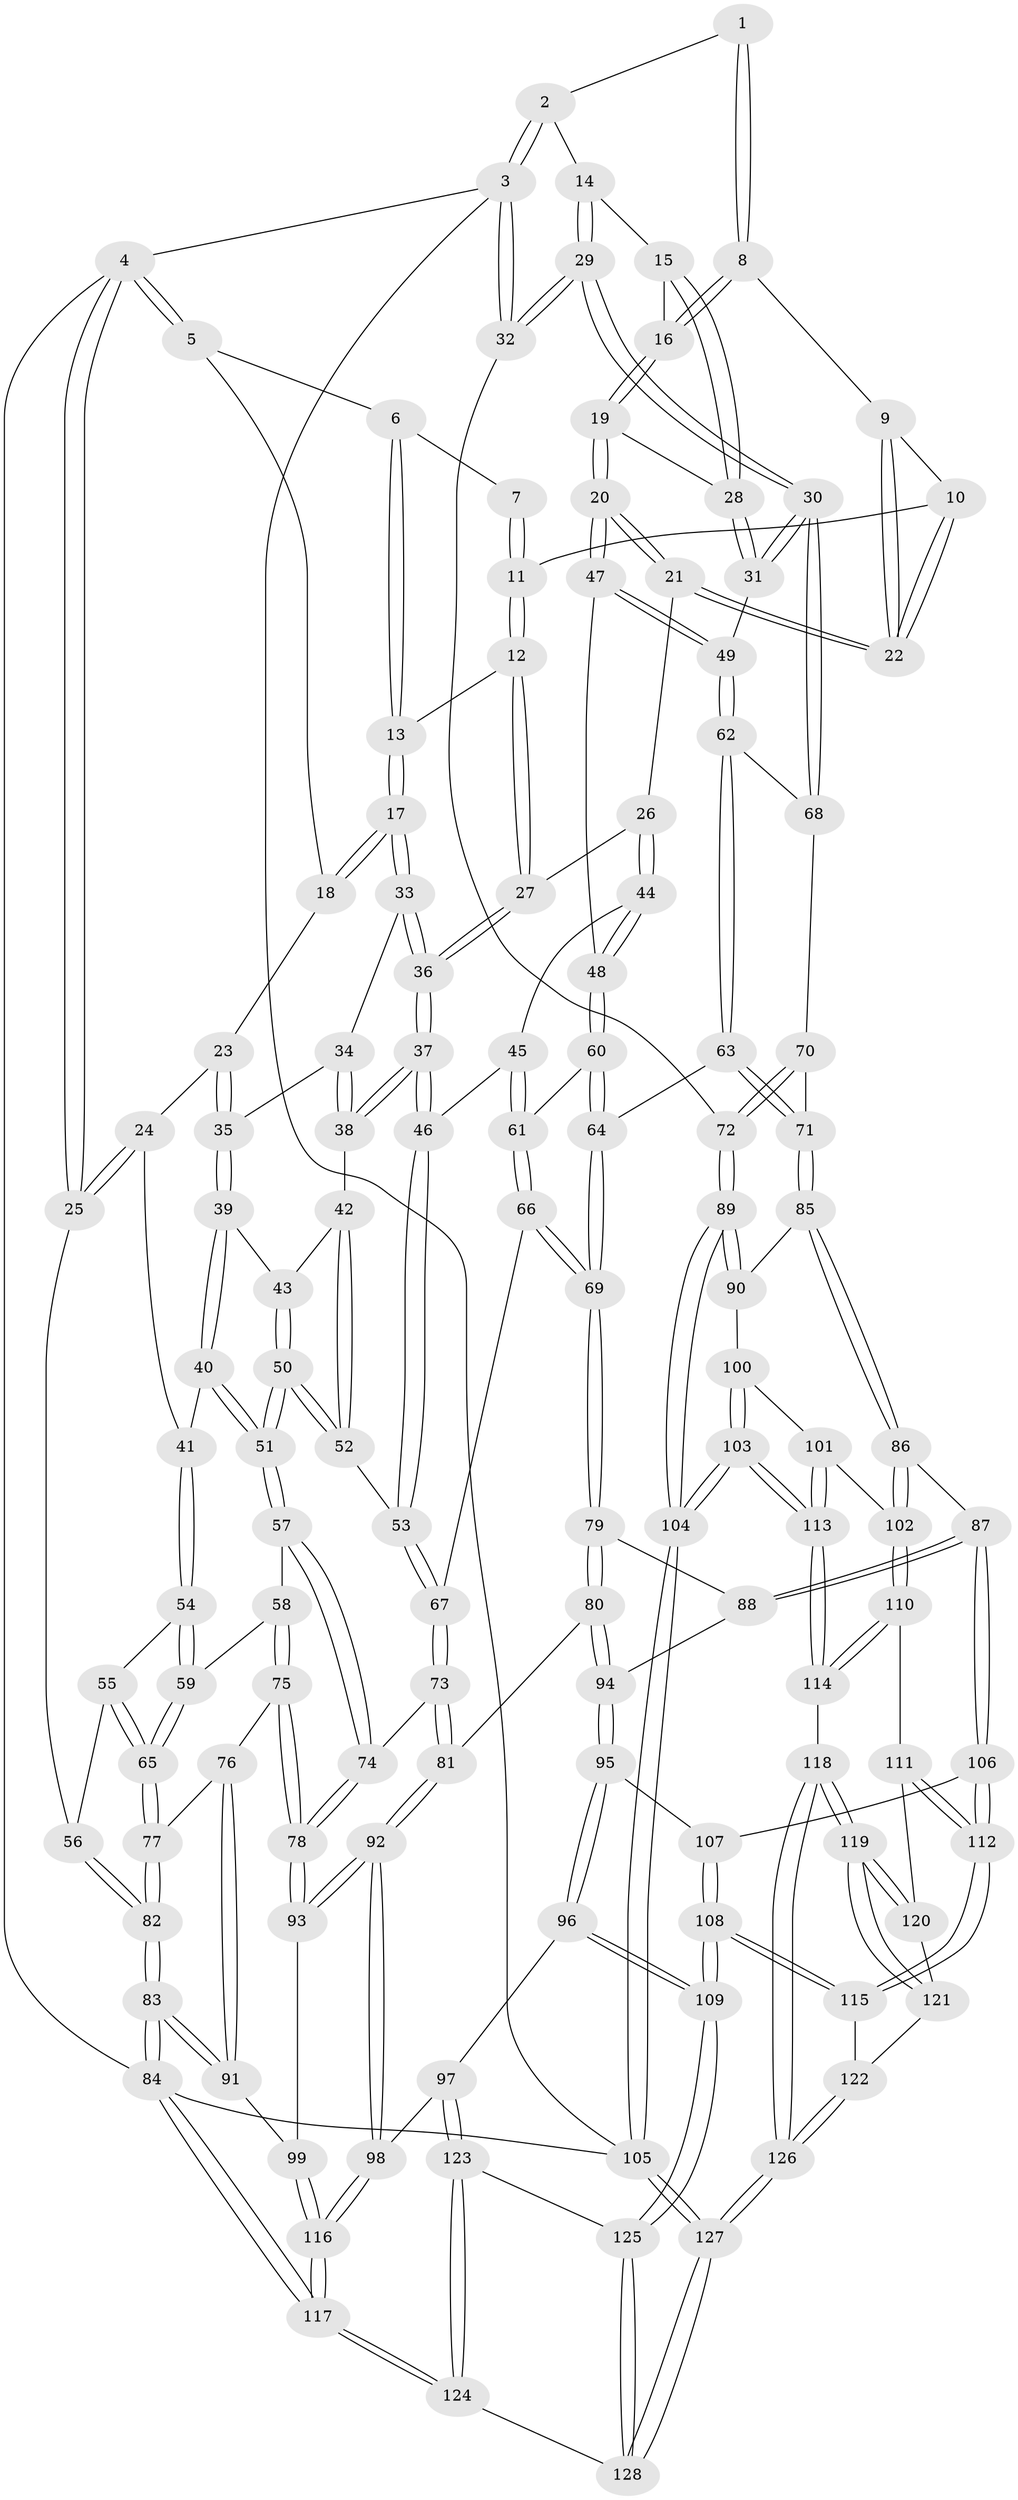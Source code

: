// Generated by graph-tools (version 1.1) at 2025/17/03/09/25 04:17:23]
// undirected, 128 vertices, 317 edges
graph export_dot {
graph [start="1"]
  node [color=gray90,style=filled];
  1 [pos="+0.7929399061780994+0"];
  2 [pos="+1+0"];
  3 [pos="+1+0"];
  4 [pos="+0+0"];
  5 [pos="+0.1749724783516475+0"];
  6 [pos="+0.2731086375797012+0"];
  7 [pos="+0.541063340753724+0"];
  8 [pos="+0.7682064804912662+0"];
  9 [pos="+0.7344444021583214+0"];
  10 [pos="+0.5674322997748465+0.07972368643812348"];
  11 [pos="+0.5362229036818582+0.07215959726188417"];
  12 [pos="+0.4816730718242089+0.10848046400741758"];
  13 [pos="+0.4082848666491592+0.06093124300234528"];
  14 [pos="+0.9222514118135025+0.11701437375495988"];
  15 [pos="+0.9060048497756372+0.1149124960517798"];
  16 [pos="+0.7929913507691579+0.02804994460330405"];
  17 [pos="+0.28038858602059946+0.1358870774715808"];
  18 [pos="+0.21921782566838427+0.007697495441513672"];
  19 [pos="+0.7372396347438801+0.19469606326630198"];
  20 [pos="+0.7173420140839291+0.2064816017858785"];
  21 [pos="+0.666351664844624+0.1795718681549985"];
  22 [pos="+0.6448741027844157+0.14404140550684372"];
  23 [pos="+0.12583205808631717+0.14768108490418883"];
  24 [pos="+0.003573149047728974+0.12262370864378058"];
  25 [pos="+0+0"];
  26 [pos="+0.560671917154997+0.2272188911138927"];
  27 [pos="+0.4743133758725195+0.15061848978892367"];
  28 [pos="+0.8148535941848067+0.20531123768033868"];
  29 [pos="+1+0.25713438057397653"];
  30 [pos="+1+0.26041415198924406"];
  31 [pos="+0.8953731677222441+0.27703832182133786"];
  32 [pos="+1+0.27325983470797566"];
  33 [pos="+0.2801859649227915+0.13900253070381396"];
  34 [pos="+0.277627978656645+0.14280287296543107"];
  35 [pos="+0.17826839961602603+0.19953413001040343"];
  36 [pos="+0.4210627445819335+0.2114370705332572"];
  37 [pos="+0.41625593135062644+0.24194173286260487"];
  38 [pos="+0.293090003996452+0.24258498428228326"];
  39 [pos="+0.17336659301294394+0.2306465971248769"];
  40 [pos="+0.15951196725385186+0.24868283313302367"];
  41 [pos="+0.1154060804233559+0.2866843536190445"];
  42 [pos="+0.27969825598561543+0.27559002325338294"];
  43 [pos="+0.17521752973165342+0.23169940396965719"];
  44 [pos="+0.5544676019869387+0.2926782273553854"];
  45 [pos="+0.5014801156986588+0.33315045509244584"];
  46 [pos="+0.4251134573344668+0.3224500420579592"];
  47 [pos="+0.7082587604915821+0.2956723544510706"];
  48 [pos="+0.6755139128603026+0.3266051896666509"];
  49 [pos="+0.8169809767146222+0.35918199001704365"];
  50 [pos="+0.28853914519778906+0.37752490486611645"];
  51 [pos="+0.2730734470711255+0.39705317696827336"];
  52 [pos="+0.29670073763727706+0.36875304526516395"];
  53 [pos="+0.4180589902195187+0.3293432143476217"];
  54 [pos="+0.10119599308508581+0.3161440079805068"];
  55 [pos="+0.04038828665388063+0.33474291306478143"];
  56 [pos="+0+0.27293865829061514"];
  57 [pos="+0.26324108867251095+0.413212113412701"];
  58 [pos="+0.24098514180240718+0.41953807023733847"];
  59 [pos="+0.19447278015497957+0.410026657342855"];
  60 [pos="+0.6693918763281675+0.35077616914802295"];
  61 [pos="+0.5326122377582747+0.3850202478978059"];
  62 [pos="+0.8227139186240316+0.38899532288172095"];
  63 [pos="+0.8133215353209488+0.43271758328225984"];
  64 [pos="+0.665278442109758+0.4616676677373152"];
  65 [pos="+0.06587535524930127+0.48693923104862935"];
  66 [pos="+0.5408681085529754+0.4170524781675999"];
  67 [pos="+0.4409515080378647+0.47650466708000844"];
  68 [pos="+0.9120240621309821+0.39549742667316184"];
  69 [pos="+0.634058628524592+0.5097900377220916"];
  70 [pos="+0.9216346331705247+0.44290202254999944"];
  71 [pos="+0.8516450955397101+0.5052872692321959"];
  72 [pos="+1+0.4669136509540622"];
  73 [pos="+0.4232106871453347+0.534150099487324"];
  74 [pos="+0.31176213290514043+0.4740594163241004"];
  75 [pos="+0.17482174751024188+0.5914038500975064"];
  76 [pos="+0.11842412772208687+0.5619809258874159"];
  77 [pos="+0.06438075865822111+0.4896952233791848"];
  78 [pos="+0.23212968129887235+0.698823837966162"];
  79 [pos="+0.6329617473435275+0.5204055210909467"];
  80 [pos="+0.4762881517629082+0.5717554126296878"];
  81 [pos="+0.4329694884079487+0.5555999215897185"];
  82 [pos="+0+0.5558996156775632"];
  83 [pos="+0+0.6888335094786453"];
  84 [pos="+0+1"];
  85 [pos="+0.8612830203896111+0.5720122766439887"];
  86 [pos="+0.758670175624651+0.6570568230493611"];
  87 [pos="+0.741568556474958+0.6614064149262276"];
  88 [pos="+0.6404539238105836+0.53126472037533"];
  89 [pos="+1+0.49374575284289945"];
  90 [pos="+0.9259156841449836+0.5775386713874036"];
  91 [pos="+0+0.702662608927746"];
  92 [pos="+0.26303749416944405+0.7366825660222277"];
  93 [pos="+0.23589824643669735+0.7117260320933775"];
  94 [pos="+0.5195755697086939+0.7133132711883621"];
  95 [pos="+0.521916567250311+0.7237978797660356"];
  96 [pos="+0.44860659261794344+0.7641374432691246"];
  97 [pos="+0.28048103584686673+0.7799069037118387"];
  98 [pos="+0.2795706307681405+0.7794162712403002"];
  99 [pos="+0+0.7189168991772904"];
  100 [pos="+0.9513809912104071+0.666172323320527"];
  101 [pos="+0.9068425794072928+0.7589719353398188"];
  102 [pos="+0.9034881881804605+0.7583065376478362"];
  103 [pos="+1+0.9712833981873658"];
  104 [pos="+1+0.990606116553879"];
  105 [pos="+1+1"];
  106 [pos="+0.7085774499445622+0.716548863116709"];
  107 [pos="+0.5339331720493091+0.727471552148256"];
  108 [pos="+0.581934732468272+0.9408146479827192"];
  109 [pos="+0.5554474176365417+0.974439089825482"];
  110 [pos="+0.8345002693400546+0.8539345033007486"];
  111 [pos="+0.7627516989026064+0.8336470752694952"];
  112 [pos="+0.7123882193904334+0.7962319232756603"];
  113 [pos="+1+0.9120196747725978"];
  114 [pos="+0.8637670338016835+0.8863352791927652"];
  115 [pos="+0.6500572931503145+0.8898421329733477"];
  116 [pos="+0.13175936311868497+0.9456635263719534"];
  117 [pos="+0+1"];
  118 [pos="+0.8174450096234313+0.9711440335246736"];
  119 [pos="+0.8099682249180508+0.9613105369625792"];
  120 [pos="+0.766846585270187+0.8537604970662732"];
  121 [pos="+0.7597940242599659+0.9284454736817994"];
  122 [pos="+0.7202202855393528+0.9382685312967182"];
  123 [pos="+0.3052166377404504+0.8190496294323704"];
  124 [pos="+0.3552469831655634+1"];
  125 [pos="+0.5380913911580435+1"];
  126 [pos="+0.8179621098690021+1"];
  127 [pos="+0.8545562273163232+1"];
  128 [pos="+0.5313289680505783+1"];
  1 -- 2;
  1 -- 8;
  1 -- 8;
  2 -- 3;
  2 -- 3;
  2 -- 14;
  3 -- 4;
  3 -- 32;
  3 -- 32;
  3 -- 105;
  4 -- 5;
  4 -- 5;
  4 -- 25;
  4 -- 25;
  4 -- 84;
  5 -- 6;
  5 -- 18;
  6 -- 7;
  6 -- 13;
  6 -- 13;
  7 -- 11;
  7 -- 11;
  8 -- 9;
  8 -- 16;
  8 -- 16;
  9 -- 10;
  9 -- 22;
  9 -- 22;
  10 -- 11;
  10 -- 22;
  10 -- 22;
  11 -- 12;
  11 -- 12;
  12 -- 13;
  12 -- 27;
  12 -- 27;
  13 -- 17;
  13 -- 17;
  14 -- 15;
  14 -- 29;
  14 -- 29;
  15 -- 16;
  15 -- 28;
  15 -- 28;
  16 -- 19;
  16 -- 19;
  17 -- 18;
  17 -- 18;
  17 -- 33;
  17 -- 33;
  18 -- 23;
  19 -- 20;
  19 -- 20;
  19 -- 28;
  20 -- 21;
  20 -- 21;
  20 -- 47;
  20 -- 47;
  21 -- 22;
  21 -- 22;
  21 -- 26;
  23 -- 24;
  23 -- 35;
  23 -- 35;
  24 -- 25;
  24 -- 25;
  24 -- 41;
  25 -- 56;
  26 -- 27;
  26 -- 44;
  26 -- 44;
  27 -- 36;
  27 -- 36;
  28 -- 31;
  28 -- 31;
  29 -- 30;
  29 -- 30;
  29 -- 32;
  29 -- 32;
  30 -- 31;
  30 -- 31;
  30 -- 68;
  30 -- 68;
  31 -- 49;
  32 -- 72;
  33 -- 34;
  33 -- 36;
  33 -- 36;
  34 -- 35;
  34 -- 38;
  34 -- 38;
  35 -- 39;
  35 -- 39;
  36 -- 37;
  36 -- 37;
  37 -- 38;
  37 -- 38;
  37 -- 46;
  37 -- 46;
  38 -- 42;
  39 -- 40;
  39 -- 40;
  39 -- 43;
  40 -- 41;
  40 -- 51;
  40 -- 51;
  41 -- 54;
  41 -- 54;
  42 -- 43;
  42 -- 52;
  42 -- 52;
  43 -- 50;
  43 -- 50;
  44 -- 45;
  44 -- 48;
  44 -- 48;
  45 -- 46;
  45 -- 61;
  45 -- 61;
  46 -- 53;
  46 -- 53;
  47 -- 48;
  47 -- 49;
  47 -- 49;
  48 -- 60;
  48 -- 60;
  49 -- 62;
  49 -- 62;
  50 -- 51;
  50 -- 51;
  50 -- 52;
  50 -- 52;
  51 -- 57;
  51 -- 57;
  52 -- 53;
  53 -- 67;
  53 -- 67;
  54 -- 55;
  54 -- 59;
  54 -- 59;
  55 -- 56;
  55 -- 65;
  55 -- 65;
  56 -- 82;
  56 -- 82;
  57 -- 58;
  57 -- 74;
  57 -- 74;
  58 -- 59;
  58 -- 75;
  58 -- 75;
  59 -- 65;
  59 -- 65;
  60 -- 61;
  60 -- 64;
  60 -- 64;
  61 -- 66;
  61 -- 66;
  62 -- 63;
  62 -- 63;
  62 -- 68;
  63 -- 64;
  63 -- 71;
  63 -- 71;
  64 -- 69;
  64 -- 69;
  65 -- 77;
  65 -- 77;
  66 -- 67;
  66 -- 69;
  66 -- 69;
  67 -- 73;
  67 -- 73;
  68 -- 70;
  69 -- 79;
  69 -- 79;
  70 -- 71;
  70 -- 72;
  70 -- 72;
  71 -- 85;
  71 -- 85;
  72 -- 89;
  72 -- 89;
  73 -- 74;
  73 -- 81;
  73 -- 81;
  74 -- 78;
  74 -- 78;
  75 -- 76;
  75 -- 78;
  75 -- 78;
  76 -- 77;
  76 -- 91;
  76 -- 91;
  77 -- 82;
  77 -- 82;
  78 -- 93;
  78 -- 93;
  79 -- 80;
  79 -- 80;
  79 -- 88;
  80 -- 81;
  80 -- 94;
  80 -- 94;
  81 -- 92;
  81 -- 92;
  82 -- 83;
  82 -- 83;
  83 -- 84;
  83 -- 84;
  83 -- 91;
  83 -- 91;
  84 -- 117;
  84 -- 117;
  84 -- 105;
  85 -- 86;
  85 -- 86;
  85 -- 90;
  86 -- 87;
  86 -- 102;
  86 -- 102;
  87 -- 88;
  87 -- 88;
  87 -- 106;
  87 -- 106;
  88 -- 94;
  89 -- 90;
  89 -- 90;
  89 -- 104;
  89 -- 104;
  90 -- 100;
  91 -- 99;
  92 -- 93;
  92 -- 93;
  92 -- 98;
  92 -- 98;
  93 -- 99;
  94 -- 95;
  94 -- 95;
  95 -- 96;
  95 -- 96;
  95 -- 107;
  96 -- 97;
  96 -- 109;
  96 -- 109;
  97 -- 98;
  97 -- 123;
  97 -- 123;
  98 -- 116;
  98 -- 116;
  99 -- 116;
  99 -- 116;
  100 -- 101;
  100 -- 103;
  100 -- 103;
  101 -- 102;
  101 -- 113;
  101 -- 113;
  102 -- 110;
  102 -- 110;
  103 -- 104;
  103 -- 104;
  103 -- 113;
  103 -- 113;
  104 -- 105;
  104 -- 105;
  105 -- 127;
  105 -- 127;
  106 -- 107;
  106 -- 112;
  106 -- 112;
  107 -- 108;
  107 -- 108;
  108 -- 109;
  108 -- 109;
  108 -- 115;
  108 -- 115;
  109 -- 125;
  109 -- 125;
  110 -- 111;
  110 -- 114;
  110 -- 114;
  111 -- 112;
  111 -- 112;
  111 -- 120;
  112 -- 115;
  112 -- 115;
  113 -- 114;
  113 -- 114;
  114 -- 118;
  115 -- 122;
  116 -- 117;
  116 -- 117;
  117 -- 124;
  117 -- 124;
  118 -- 119;
  118 -- 119;
  118 -- 126;
  118 -- 126;
  119 -- 120;
  119 -- 120;
  119 -- 121;
  119 -- 121;
  120 -- 121;
  121 -- 122;
  122 -- 126;
  122 -- 126;
  123 -- 124;
  123 -- 124;
  123 -- 125;
  124 -- 128;
  125 -- 128;
  125 -- 128;
  126 -- 127;
  126 -- 127;
  127 -- 128;
  127 -- 128;
}
